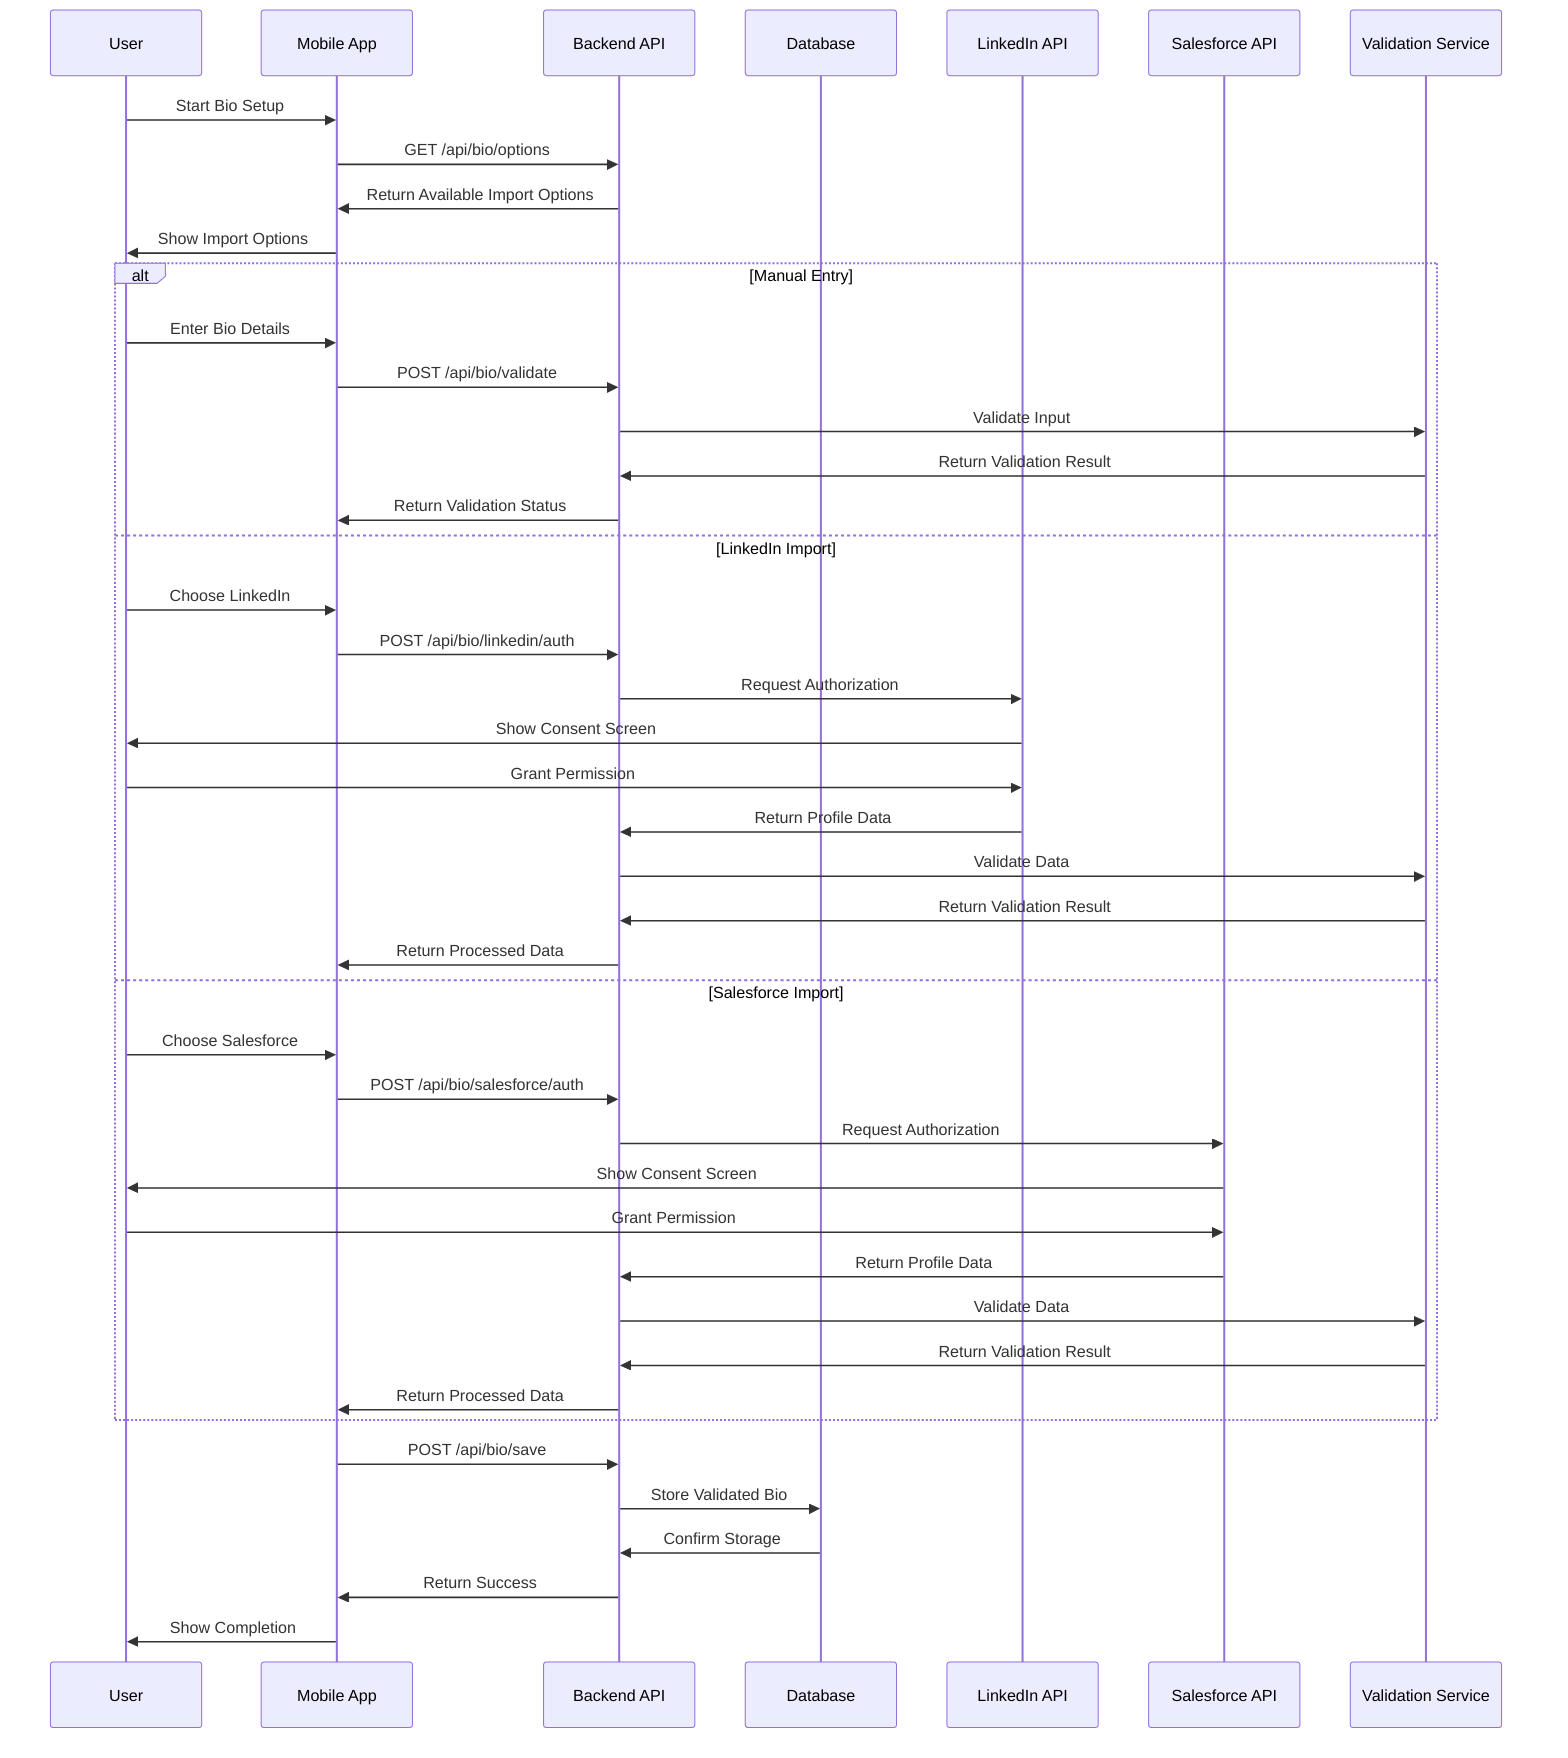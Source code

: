 sequenceDiagram
    participant U as User
    participant A as Mobile App
    participant API as Backend API
    participant DB as Database
    participant L as LinkedIn API
    participant S as Salesforce API
    participant V as Validation Service

    U->>A: Start Bio Setup
    A->>API: GET /api/bio/options
    API->>A: Return Available Import Options
    A->>U: Show Import Options

    alt Manual Entry
        U->>A: Enter Bio Details
        A->>API: POST /api/bio/validate
        API->>V: Validate Input
        V->>API: Return Validation Result
        API->>A: Return Validation Status
    else LinkedIn Import
        U->>A: Choose LinkedIn
        A->>API: POST /api/bio/linkedin/auth
        API->>L: Request Authorization
        L->>U: Show Consent Screen
        U->>L: Grant Permission
        L->>API: Return Profile Data
        API->>V: Validate Data
        V->>API: Return Validation Result
        API->>A: Return Processed Data
    else Salesforce Import
        U->>A: Choose Salesforce
        A->>API: POST /api/bio/salesforce/auth
        API->>S: Request Authorization
        S->>U: Show Consent Screen
        U->>S: Grant Permission
        S->>API: Return Profile Data
        API->>V: Validate Data
        V->>API: Return Validation Result
        API->>A: Return Processed Data
    end

    A->>API: POST /api/bio/save
    API->>DB: Store Validated Bio
    DB->>API: Confirm Storage
    API->>A: Return Success
    A->>U: Show Completion